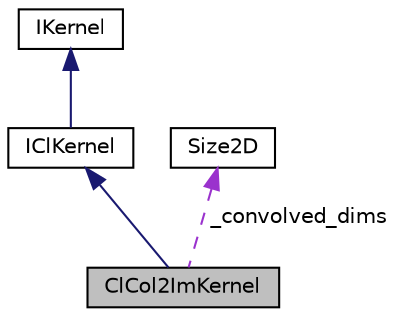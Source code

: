digraph "ClCol2ImKernel"
{
 // LATEX_PDF_SIZE
  edge [fontname="Helvetica",fontsize="10",labelfontname="Helvetica",labelfontsize="10"];
  node [fontname="Helvetica",fontsize="10",shape=record];
  Node1 [label="ClCol2ImKernel",height=0.2,width=0.4,color="black", fillcolor="grey75", style="filled", fontcolor="black",tooltip="Interface for the col2im reshaping kernel."];
  Node2 -> Node1 [dir="back",color="midnightblue",fontsize="10",style="solid",fontname="Helvetica"];
  Node2 [label="IClKernel",height=0.2,width=0.4,color="black", fillcolor="white", style="filled",URL="$classarm__compute_1_1_i_c_l_kernel.xhtml",tooltip="Common interface for all the OpenCL kernels."];
  Node3 -> Node2 [dir="back",color="midnightblue",fontsize="10",style="solid",fontname="Helvetica"];
  Node3 [label="IKernel",height=0.2,width=0.4,color="black", fillcolor="white", style="filled",URL="$classarm__compute_1_1_i_kernel.xhtml",tooltip="Common information for all the kernels."];
  Node4 -> Node1 [dir="back",color="darkorchid3",fontsize="10",style="dashed",label=" _convolved_dims" ,fontname="Helvetica"];
  Node4 [label="Size2D",height=0.2,width=0.4,color="black", fillcolor="white", style="filled",URL="$classarm__compute_1_1_size2_d.xhtml",tooltip="Class for specifying the size of an image or rectangle."];
}
